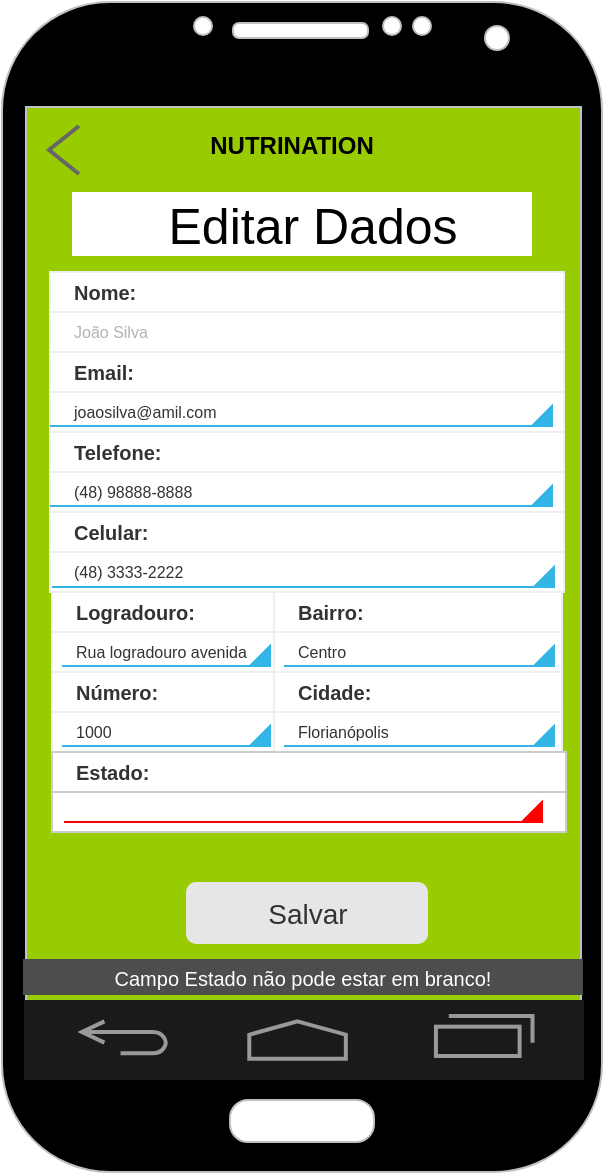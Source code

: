 <mxfile version="10.7.3" type="device"><diagram id="tLz_psFbyRqKoXDVwdCR" name="Page-1"><mxGraphModel dx="1010" dy="533" grid="1" gridSize="10" guides="1" tooltips="1" connect="1" arrows="1" fold="1" page="1" pageScale="1" pageWidth="827" pageHeight="1169" math="0" shadow="0"><root><mxCell id="0"/><mxCell id="yQaU8TRiMZ9WQ6BCcxHJ-5" parent="0"/><mxCell id="yQaU8TRiMZ9WQ6BCcxHJ-9" value="" style="verticalLabelPosition=bottom;verticalAlign=top;html=1;shadow=0;dashed=0;strokeWidth=1;strokeColor=none;shape=rect;fillColor=#99cc00;fontSize=30;align=center;" vertex="1" parent="yQaU8TRiMZ9WQ6BCcxHJ-5"><mxGeometry x="31" y="160" width="279" height="450" as="geometry"/></mxCell><mxCell id="yQaU8TRiMZ9WQ6BCcxHJ-27" value="&lt;div style=&quot;text-align: center ; font-size: 25px&quot;&gt;Editar Dados&lt;/div&gt;" style="html=1;shadow=0;dashed=0;shape=mxgraph.bootstrap.rect;fontSize=25;align=center;spacingLeft=10;strokeColor=none;" vertex="1" parent="yQaU8TRiMZ9WQ6BCcxHJ-5"><mxGeometry x="55" y="205" width="230" height="32" as="geometry"/></mxCell><mxCell id="yQaU8TRiMZ9WQ6BCcxHJ-6" value="" style="verticalLabelPosition=bottom;verticalAlign=top;html=1;shadow=0;dashed=0;strokeWidth=1;shape=mxgraph.android.phone2;fillColor=#000000;strokeColor=#c0c0c0;fontSize=30;align=center;aspect=fixed;" vertex="1" parent="yQaU8TRiMZ9WQ6BCcxHJ-5"><mxGeometry x="20" y="110" width="300" height="585" as="geometry"/></mxCell><mxCell id="yQaU8TRiMZ9WQ6BCcxHJ-7" value="" style="verticalLabelPosition=bottom;verticalAlign=top;html=1;shadow=0;dashed=0;strokeWidth=2;shape=mxgraph.android.navigation_bar_1;fillColor=#1A1A1A;strokeColor=#999999;fontSize=30;align=center;" vertex="1" parent="yQaU8TRiMZ9WQ6BCcxHJ-5"><mxGeometry x="31" y="609" width="280" height="40" as="geometry"/></mxCell><mxCell id="yQaU8TRiMZ9WQ6BCcxHJ-21" value="NUTRINATION" style="text;html=1;strokeColor=none;fillColor=none;align=center;verticalAlign=middle;whiteSpace=wrap;rounded=0;fontSize=12;fontColor=#000000;fontStyle=1" vertex="1" parent="yQaU8TRiMZ9WQ6BCcxHJ-5"><mxGeometry x="120" y="172" width="90" height="20" as="geometry"/></mxCell><mxCell id="yQaU8TRiMZ9WQ6BCcxHJ-26" value="" style="html=1;verticalLabelPosition=bottom;labelBackgroundColor=#ffffff;verticalAlign=top;shadow=0;dashed=0;strokeWidth=2;shape=mxgraph.ios7.misc.more;strokeColor=#666666;fillColor=#FFFFFF;fontSize=12;fontColor=#000000;align=center;aspect=fixed;rotation=-180;" vertex="1" parent="yQaU8TRiMZ9WQ6BCcxHJ-5"><mxGeometry x="43.5" y="172" width="15" height="24" as="geometry"/></mxCell><mxCell id="yQaU8TRiMZ9WQ6BCcxHJ-148" value="" style="strokeWidth=1;html=1;shadow=0;dashed=0;shape=mxgraph.android.rrect;rSize=0;strokeColor=#eeeeee;fillColor=#ffffff;gradientColor=none;fontSize=17;fontColor=#000000;align=center;" vertex="1" parent="yQaU8TRiMZ9WQ6BCcxHJ-5"><mxGeometry x="44" y="245" width="257" height="80" as="geometry"/></mxCell><mxCell id="yQaU8TRiMZ9WQ6BCcxHJ-149" value="Nome:" style="strokeColor=inherit;fillColor=inherit;gradientColor=inherit;strokeWidth=1;html=1;shadow=0;dashed=0;shape=mxgraph.android.rrect;rSize=0;align=left;spacingLeft=10;fontSize=10;fontColor=#333333;fontStyle=1" vertex="1" parent="yQaU8TRiMZ9WQ6BCcxHJ-148"><mxGeometry width="257" height="20" as="geometry"/></mxCell><mxCell id="yQaU8TRiMZ9WQ6BCcxHJ-150" value="João Silva" style="strokeColor=inherit;fillColor=inherit;gradientColor=inherit;strokeWidth=1;html=1;shadow=0;dashed=0;shape=mxgraph.android.rrect;rSize=0;align=left;spacingLeft=10;fontSize=8;fontColor=#B3B3B3;" vertex="1" parent="yQaU8TRiMZ9WQ6BCcxHJ-148"><mxGeometry y="20" width="257" height="20" as="geometry"/></mxCell><mxCell id="yQaU8TRiMZ9WQ6BCcxHJ-151" value="Email:" style="strokeColor=inherit;fillColor=inherit;gradientColor=inherit;strokeWidth=1;html=1;shadow=0;dashed=0;shape=mxgraph.android.rrect;rSize=0;align=left;spacingLeft=10;fontSize=10;fontColor=#333333;fontStyle=1" vertex="1" parent="yQaU8TRiMZ9WQ6BCcxHJ-148"><mxGeometry y="40" width="257" height="20" as="geometry"/></mxCell><mxCell id="yQaU8TRiMZ9WQ6BCcxHJ-152" value="joaosilva@amil.com" style="strokeColor=inherit;fillColor=inherit;gradientColor=inherit;strokeWidth=1;html=1;shadow=0;dashed=0;shape=mxgraph.android.rrect;rSize=0;align=left;spacingLeft=10;fontSize=8;fontColor=#333333;" vertex="1" parent="yQaU8TRiMZ9WQ6BCcxHJ-148"><mxGeometry y="60" width="257" height="20" as="geometry"/></mxCell><mxCell id="yQaU8TRiMZ9WQ6BCcxHJ-171" value="" style="strokeWidth=1;html=1;shadow=0;dashed=0;shape=mxgraph.android.spinner2;align=center;fillColor=#33b5e5;strokeColor=#33b5e5;verticalAlign=bottom;fontSize=14;fontColor=#B3B3B3;" vertex="1" parent="yQaU8TRiMZ9WQ6BCcxHJ-148"><mxGeometry y="67" width="251" height="10" as="geometry"/></mxCell><mxCell id="yQaU8TRiMZ9WQ6BCcxHJ-153" value="" style="strokeWidth=1;html=1;shadow=0;dashed=0;shape=mxgraph.android.rrect;rSize=0;strokeColor=#eeeeee;fillColor=#ffffff;gradientColor=none;fontSize=14;fontColor=#000000;align=center;" vertex="1" parent="yQaU8TRiMZ9WQ6BCcxHJ-5"><mxGeometry x="44" y="325" width="257" height="80" as="geometry"/></mxCell><mxCell id="yQaU8TRiMZ9WQ6BCcxHJ-154" value="Telefone:" style="strokeColor=inherit;fillColor=inherit;gradientColor=inherit;strokeWidth=1;html=1;shadow=0;dashed=0;shape=mxgraph.android.rrect;rSize=0;align=left;spacingLeft=10;fontSize=10;fontColor=#333333;fontStyle=1" vertex="1" parent="yQaU8TRiMZ9WQ6BCcxHJ-153"><mxGeometry width="257" height="20" as="geometry"/></mxCell><mxCell id="yQaU8TRiMZ9WQ6BCcxHJ-155" value="(48) 98888-8888" style="strokeColor=inherit;fillColor=inherit;gradientColor=inherit;strokeWidth=1;html=1;shadow=0;dashed=0;shape=mxgraph.android.rrect;rSize=0;align=left;spacingLeft=10;fontSize=8;fontColor=#333333;" vertex="1" parent="yQaU8TRiMZ9WQ6BCcxHJ-153"><mxGeometry y="20" width="257" height="20" as="geometry"/></mxCell><mxCell id="yQaU8TRiMZ9WQ6BCcxHJ-156" value="Celular:" style="strokeColor=inherit;fillColor=inherit;gradientColor=inherit;strokeWidth=1;html=1;shadow=0;dashed=0;shape=mxgraph.android.rrect;rSize=0;align=left;spacingLeft=10;fontSize=10;fontColor=#333333;fontStyle=1" vertex="1" parent="yQaU8TRiMZ9WQ6BCcxHJ-153"><mxGeometry y="40" width="257" height="20" as="geometry"/></mxCell><mxCell id="yQaU8TRiMZ9WQ6BCcxHJ-157" value="(48) 3333-2222" style="strokeColor=inherit;fillColor=inherit;gradientColor=inherit;strokeWidth=1;html=1;shadow=0;dashed=0;shape=mxgraph.android.rrect;rSize=0;align=left;spacingLeft=10;fontSize=8;fontColor=#333333;" vertex="1" parent="yQaU8TRiMZ9WQ6BCcxHJ-153"><mxGeometry y="60" width="257" height="20" as="geometry"/></mxCell><mxCell id="yQaU8TRiMZ9WQ6BCcxHJ-176" value="" style="strokeWidth=1;html=1;shadow=0;dashed=0;shape=mxgraph.android.spinner2;align=center;fillColor=#33b5e5;strokeColor=#33b5e5;verticalAlign=bottom;fontSize=14;fontColor=#B3B3B3;" vertex="1" parent="yQaU8TRiMZ9WQ6BCcxHJ-153"><mxGeometry x="1" y="67.5" width="251" height="10" as="geometry"/></mxCell><mxCell id="yQaU8TRiMZ9WQ6BCcxHJ-158" value="" style="strokeWidth=1;html=1;shadow=0;dashed=0;shape=mxgraph.android.rrect;rSize=0;strokeColor=#eeeeee;fillColor=#ffffff;gradientColor=none;fontSize=14;fontColor=#000000;align=center;" vertex="1" parent="yQaU8TRiMZ9WQ6BCcxHJ-5"><mxGeometry x="45" y="405" width="116" height="80" as="geometry"/></mxCell><mxCell id="yQaU8TRiMZ9WQ6BCcxHJ-159" value="Logradouro:" style="strokeColor=inherit;fillColor=inherit;gradientColor=inherit;strokeWidth=1;html=1;shadow=0;dashed=0;shape=mxgraph.android.rrect;rSize=0;align=left;spacingLeft=10;fontSize=10;fontColor=#333333;fontStyle=1" vertex="1" parent="yQaU8TRiMZ9WQ6BCcxHJ-158"><mxGeometry width="116" height="20" as="geometry"/></mxCell><mxCell id="yQaU8TRiMZ9WQ6BCcxHJ-160" value="Rua logradouro avenida" style="strokeColor=inherit;fillColor=inherit;gradientColor=inherit;strokeWidth=1;html=1;shadow=0;dashed=0;shape=mxgraph.android.rrect;rSize=0;align=left;spacingLeft=10;fontSize=8;fontColor=#333333;" vertex="1" parent="yQaU8TRiMZ9WQ6BCcxHJ-158"><mxGeometry y="20" width="116" height="20" as="geometry"/></mxCell><mxCell id="yQaU8TRiMZ9WQ6BCcxHJ-161" value="Número:" style="strokeColor=inherit;fillColor=inherit;gradientColor=inherit;strokeWidth=1;html=1;shadow=0;dashed=0;shape=mxgraph.android.rrect;rSize=0;align=left;spacingLeft=10;fontSize=10;fontColor=#333333;fontStyle=1" vertex="1" parent="yQaU8TRiMZ9WQ6BCcxHJ-158"><mxGeometry y="40" width="116" height="20" as="geometry"/></mxCell><mxCell id="yQaU8TRiMZ9WQ6BCcxHJ-162" value="1000" style="strokeColor=inherit;fillColor=inherit;gradientColor=inherit;strokeWidth=1;html=1;shadow=0;dashed=0;shape=mxgraph.android.rrect;rSize=0;align=left;spacingLeft=10;fontSize=8;fontColor=#333333;" vertex="1" parent="yQaU8TRiMZ9WQ6BCcxHJ-158"><mxGeometry y="60" width="116" height="20" as="geometry"/></mxCell><mxCell id="yQaU8TRiMZ9WQ6BCcxHJ-163" value="" style="strokeWidth=1;html=1;shadow=0;dashed=0;shape=mxgraph.android.rrect;rSize=0;strokeColor=#eeeeee;fillColor=#ffffff;gradientColor=none;fontSize=14;fontColor=#000000;align=center;" vertex="1" parent="yQaU8TRiMZ9WQ6BCcxHJ-5"><mxGeometry x="156" y="405" width="144" height="80" as="geometry"/></mxCell><mxCell id="yQaU8TRiMZ9WQ6BCcxHJ-164" value="Bairro:" style="strokeColor=inherit;fillColor=inherit;gradientColor=inherit;strokeWidth=1;html=1;shadow=0;dashed=0;shape=mxgraph.android.rrect;rSize=0;align=left;spacingLeft=10;fontSize=10;fontColor=#333333;fontStyle=1" vertex="1" parent="yQaU8TRiMZ9WQ6BCcxHJ-163"><mxGeometry width="144" height="20" as="geometry"/></mxCell><mxCell id="yQaU8TRiMZ9WQ6BCcxHJ-165" value="Centro" style="strokeColor=inherit;fillColor=inherit;gradientColor=inherit;strokeWidth=1;html=1;shadow=0;dashed=0;shape=mxgraph.android.rrect;rSize=0;align=left;spacingLeft=10;fontSize=8;fontColor=#333333;" vertex="1" parent="yQaU8TRiMZ9WQ6BCcxHJ-163"><mxGeometry y="20" width="144" height="20" as="geometry"/></mxCell><mxCell id="yQaU8TRiMZ9WQ6BCcxHJ-166" value="Cidade:" style="strokeColor=inherit;fillColor=inherit;gradientColor=inherit;strokeWidth=1;html=1;shadow=0;dashed=0;shape=mxgraph.android.rrect;rSize=0;align=left;spacingLeft=10;fontSize=10;fontColor=#333333;fontStyle=1" vertex="1" parent="yQaU8TRiMZ9WQ6BCcxHJ-163"><mxGeometry y="40" width="144" height="20" as="geometry"/></mxCell><mxCell id="yQaU8TRiMZ9WQ6BCcxHJ-167" value="Florianópolis" style="strokeColor=inherit;fillColor=inherit;gradientColor=inherit;strokeWidth=1;html=1;shadow=0;dashed=0;shape=mxgraph.android.rrect;rSize=0;align=left;spacingLeft=10;fontSize=8;fontColor=#333333;" vertex="1" parent="yQaU8TRiMZ9WQ6BCcxHJ-163"><mxGeometry y="60" width="144" height="20" as="geometry"/></mxCell><mxCell id="yQaU8TRiMZ9WQ6BCcxHJ-182" value="" style="strokeWidth=1;html=1;shadow=0;dashed=0;shape=mxgraph.android.spinner2;align=center;fillColor=#33b5e5;strokeColor=#33b5e5;verticalAlign=bottom;fontSize=14;fontColor=#B3B3B3;" vertex="1" parent="yQaU8TRiMZ9WQ6BCcxHJ-163"><mxGeometry x="5" y="67" width="135" height="10" as="geometry"/></mxCell><mxCell id="yQaU8TRiMZ9WQ6BCcxHJ-168" value="Estado:" style="strokeColor=#CCCCCC;fillColor=inherit;gradientColor=inherit;strokeWidth=1;html=1;shadow=0;dashed=0;shape=mxgraph.android.rrect;rSize=0;align=left;spacingLeft=10;fontSize=10;fontColor=#333333;fontStyle=1" vertex="1" parent="yQaU8TRiMZ9WQ6BCcxHJ-5"><mxGeometry x="45" y="485" width="257" height="20" as="geometry"/></mxCell><mxCell id="yQaU8TRiMZ9WQ6BCcxHJ-169" value="" style="strokeColor=#CCCCCC;fillColor=inherit;gradientColor=inherit;strokeWidth=1;html=1;shadow=0;dashed=0;shape=mxgraph.android.rrect;rSize=0;align=left;spacingLeft=10;fontSize=8;fontColor=#333333;" vertex="1" parent="yQaU8TRiMZ9WQ6BCcxHJ-5"><mxGeometry x="45" y="505" width="257" height="20" as="geometry"/></mxCell><mxCell id="yQaU8TRiMZ9WQ6BCcxHJ-170" value="Salvar" style="rounded=1;html=1;shadow=0;dashed=0;whiteSpace=wrap;fontSize=14;fillColor=#E6E6E6;align=center;strokeColor=#E6E6E6;fontColor=#333333;" vertex="1" parent="yQaU8TRiMZ9WQ6BCcxHJ-5"><mxGeometry x="112.5" y="550.5" width="120" height="30" as="geometry"/></mxCell><mxCell id="yQaU8TRiMZ9WQ6BCcxHJ-175" value="" style="strokeWidth=1;html=1;shadow=0;dashed=0;shape=mxgraph.android.spinner2;align=center;fillColor=#33b5e5;strokeColor=#33b5e5;verticalAlign=bottom;fontSize=14;fontColor=#B3B3B3;" vertex="1" parent="yQaU8TRiMZ9WQ6BCcxHJ-5"><mxGeometry x="44" y="352" width="251" height="10" as="geometry"/></mxCell><mxCell id="yQaU8TRiMZ9WQ6BCcxHJ-177" value="" style="strokeWidth=1;html=1;shadow=0;dashed=0;shape=mxgraph.android.spinner2;align=center;fillColor=#33b5e5;strokeColor=#33b5e5;verticalAlign=bottom;fontSize=14;fontColor=#B3B3B3;" vertex="1" parent="yQaU8TRiMZ9WQ6BCcxHJ-5"><mxGeometry x="50" y="472" width="104" height="10" as="geometry"/></mxCell><mxCell id="yQaU8TRiMZ9WQ6BCcxHJ-178" value="" style="strokeWidth=1;html=1;shadow=0;dashed=0;shape=mxgraph.android.spinner2;align=center;fillColor=#33b5e5;strokeColor=#33b5e5;verticalAlign=bottom;fontSize=14;fontColor=#B3B3B3;" vertex="1" parent="yQaU8TRiMZ9WQ6BCcxHJ-5"><mxGeometry x="50" y="432" width="104" height="10" as="geometry"/></mxCell><mxCell id="yQaU8TRiMZ9WQ6BCcxHJ-181" value="" style="strokeWidth=1;html=1;shadow=0;dashed=0;shape=mxgraph.android.spinner2;align=center;fillColor=#FF0000;strokeColor=#FF0000;verticalAlign=bottom;fontSize=14;fontColor=#B3B3B3;" vertex="1" parent="yQaU8TRiMZ9WQ6BCcxHJ-5"><mxGeometry x="51" y="510" width="239" height="10" as="geometry"/></mxCell><mxCell id="yQaU8TRiMZ9WQ6BCcxHJ-183" value="" style="strokeWidth=1;html=1;shadow=0;dashed=0;shape=mxgraph.android.spinner2;align=center;fillColor=#33b5e5;strokeColor=#33b5e5;verticalAlign=bottom;fontSize=14;fontColor=#B3B3B3;" vertex="1" parent="yQaU8TRiMZ9WQ6BCcxHJ-5"><mxGeometry x="161" y="432" width="135" height="10" as="geometry"/></mxCell><mxCell id="yQaU8TRiMZ9WQ6BCcxHJ-184" value="Campo Estado não pode estar em branco!" style="whiteSpace=wrap;html=1;shadow=0;dashed=0;fontSize=10;align=center;fillColor=#4D4D4D;strokeColor=#4D4D4D;fontColor=#FFFFFF;gradientColor=none;gradientDirection=north;" vertex="1" parent="yQaU8TRiMZ9WQ6BCcxHJ-5"><mxGeometry x="31" y="589" width="279" height="17" as="geometry"/></mxCell></root></mxGraphModel></diagram><diagram id="bNXl-FUlBnuJIg49-WJM" name="Page-2"><mxGraphModel dx="1010" dy="612" grid="1" gridSize="10" guides="1" tooltips="1" connect="1" arrows="1" fold="1" page="1" pageScale="1" pageWidth="827" pageHeight="1169" math="0" shadow="0"><root><mxCell id="0prd-ULc8K0SCT8YujAN-0"/><mxCell id="0prd-ULc8K0SCT8YujAN-1" parent="0prd-ULc8K0SCT8YujAN-0"/></root></mxGraphModel></diagram></mxfile>
